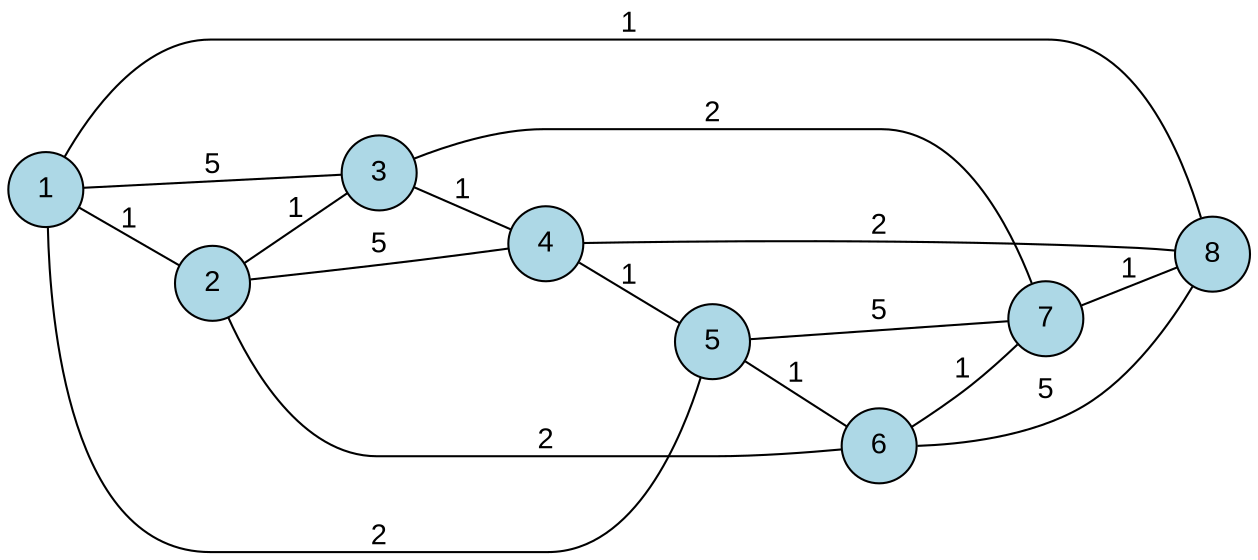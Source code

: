 graph G {
  // Graph settings
  graph [fontname="Arial", rankdir=LR];
  node [fontname="Arial", shape=circle, style=filled, fillcolor=lightblue];
  edge [fontname="Arial"];

  // Vertices
  "1";
  "2";
  "3";
  "4";
  "5";
  "6";
  "7";
  "8";

  // Edges
  "1" -- "2" [label="1"];
  "1" -- "3" [label="5"];
  "1" -- "5" [label="2"];
  "1" -- "8" [label="1"];
  "2" -- "3" [label="1"];
  "2" -- "4" [label="5"];
  "2" -- "6" [label="2"];
  "3" -- "4" [label="1"];
  "3" -- "7" [label="2"];
  "4" -- "5" [label="1"];
  "4" -- "8" [label="2"];
  "5" -- "6" [label="1"];
  "5" -- "7" [label="5"];
  "6" -- "7" [label="1"];
  "6" -- "8" [label="5"];
  "7" -- "8" [label="1"];
}
